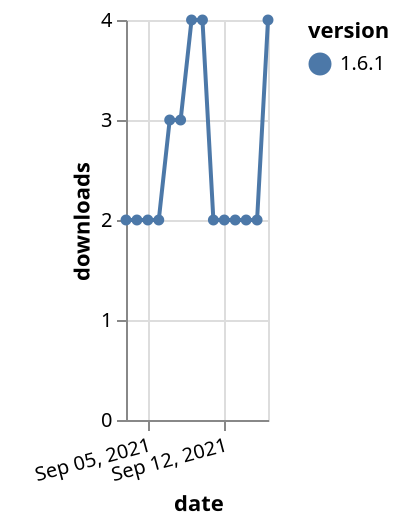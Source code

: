 {"$schema": "https://vega.github.io/schema/vega-lite/v5.json", "description": "A simple bar chart with embedded data.", "data": {"values": [{"date": "2021-09-03", "total": 2320, "delta": 2, "version": "1.6.1"}, {"date": "2021-09-04", "total": 2322, "delta": 2, "version": "1.6.1"}, {"date": "2021-09-05", "total": 2324, "delta": 2, "version": "1.6.1"}, {"date": "2021-09-06", "total": 2326, "delta": 2, "version": "1.6.1"}, {"date": "2021-09-07", "total": 2329, "delta": 3, "version": "1.6.1"}, {"date": "2021-09-08", "total": 2332, "delta": 3, "version": "1.6.1"}, {"date": "2021-09-09", "total": 2336, "delta": 4, "version": "1.6.1"}, {"date": "2021-09-10", "total": 2340, "delta": 4, "version": "1.6.1"}, {"date": "2021-09-11", "total": 2342, "delta": 2, "version": "1.6.1"}, {"date": "2021-09-12", "total": 2344, "delta": 2, "version": "1.6.1"}, {"date": "2021-09-13", "total": 2346, "delta": 2, "version": "1.6.1"}, {"date": "2021-09-14", "total": 2348, "delta": 2, "version": "1.6.1"}, {"date": "2021-09-15", "total": 2350, "delta": 2, "version": "1.6.1"}, {"date": "2021-09-16", "total": 2354, "delta": 4, "version": "1.6.1"}]}, "width": "container", "mark": {"type": "line", "point": {"filled": true}}, "encoding": {"x": {"field": "date", "type": "temporal", "timeUnit": "yearmonthdate", "title": "date", "axis": {"labelAngle": -15}}, "y": {"field": "delta", "type": "quantitative", "title": "downloads"}, "color": {"field": "version", "type": "nominal"}, "tooltip": {"field": "delta"}}}